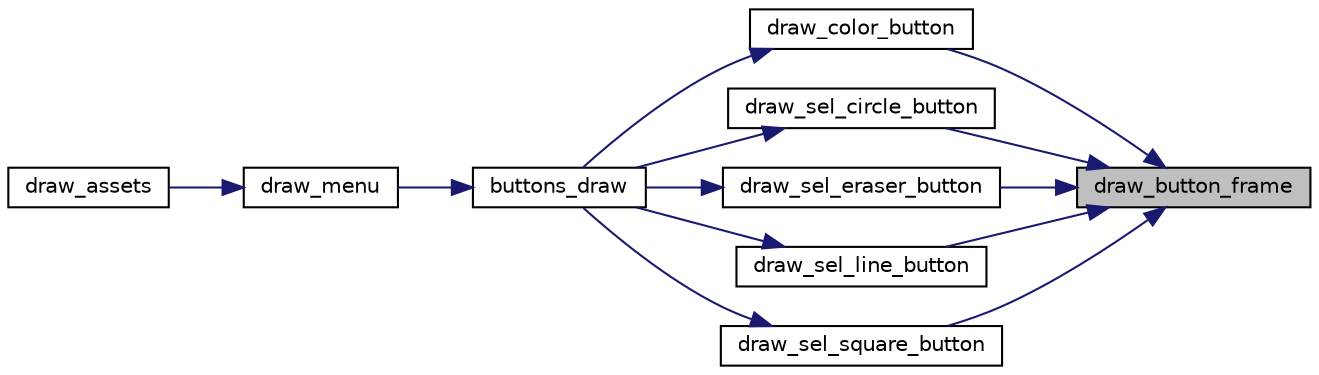 digraph "draw_button_frame"
{
 // LATEX_PDF_SIZE
  edge [fontname="Helvetica",fontsize="10",labelfontname="Helvetica",labelfontsize="10"];
  node [fontname="Helvetica",fontsize="10",shape=record];
  rankdir="RL";
  Node1 [label="draw_button_frame",height=0.2,width=0.4,color="black", fillcolor="grey75", style="filled", fontcolor="black",tooltip="Draws a button frame on a pixel buffer."];
  Node1 -> Node2 [dir="back",color="midnightblue",fontsize="10",style="solid"];
  Node2 [label="draw_color_button",height=0.2,width=0.4,color="black", fillcolor="white", style="filled",URL="$group__draw__buttons.html#ga8a09809fd380fc02ab5992ad80cc350b",tooltip="Draws a color button on a pixel buffer."];
  Node2 -> Node3 [dir="back",color="midnightblue",fontsize="10",style="solid"];
  Node3 [label="buttons_draw",height=0.2,width=0.4,color="black", fillcolor="white", style="filled",URL="$group__draw__buttons.html#ga8d46b5bb0547f68fd65d40c6782054e8",tooltip="Draws the buttons on screen."];
  Node3 -> Node4 [dir="back",color="midnightblue",fontsize="10",style="solid"];
  Node4 [label="draw_menu",height=0.2,width=0.4,color="black", fillcolor="white", style="filled",URL="$group___u_i.html#ga8b436345808e86cfdb278061a65a0fe7",tooltip="Draws the menu (background) and calls the function responsible for drawing the buttons."];
  Node4 -> Node5 [dir="back",color="midnightblue",fontsize="10",style="solid"];
  Node5 [label="draw_assets",height=0.2,width=0.4,color="black", fillcolor="white", style="filled",URL="$proj_8c.html#a850e4280fdbac0d3b47a94e871905e54",tooltip="Draws the program assets on screen."];
  Node1 -> Node6 [dir="back",color="midnightblue",fontsize="10",style="solid"];
  Node6 [label="draw_sel_circle_button",height=0.2,width=0.4,color="black", fillcolor="white", style="filled",URL="$group__draw__buttons.html#gafdb30e468c5cd1e9c233b4c97362793f",tooltip="Draws the button to draw a circle on a pixel buffer."];
  Node6 -> Node3 [dir="back",color="midnightblue",fontsize="10",style="solid"];
  Node1 -> Node7 [dir="back",color="midnightblue",fontsize="10",style="solid"];
  Node7 [label="draw_sel_eraser_button",height=0.2,width=0.4,color="black", fillcolor="white", style="filled",URL="$group__draw__buttons.html#ga6154e9081a9c711dd0c2fd0a892d6945",tooltip="Draws the button that allows the user to use an eraser on the canvas to a pixel buffer."];
  Node7 -> Node3 [dir="back",color="midnightblue",fontsize="10",style="solid"];
  Node1 -> Node8 [dir="back",color="midnightblue",fontsize="10",style="solid"];
  Node8 [label="draw_sel_line_button",height=0.2,width=0.4,color="black", fillcolor="white", style="filled",URL="$group__draw__buttons.html#ga14673af5638efb032dac6c0df453489d",tooltip="Draws the button to draw a straight line on a pixel buffer."];
  Node8 -> Node3 [dir="back",color="midnightblue",fontsize="10",style="solid"];
  Node1 -> Node9 [dir="back",color="midnightblue",fontsize="10",style="solid"];
  Node9 [label="draw_sel_square_button",height=0.2,width=0.4,color="black", fillcolor="white", style="filled",URL="$group__draw__buttons.html#ga62f6170bf1049dc4eb22778cd53df23b",tooltip="Draws the button to draw a square on a pixel buffer."];
  Node9 -> Node3 [dir="back",color="midnightblue",fontsize="10",style="solid"];
}

